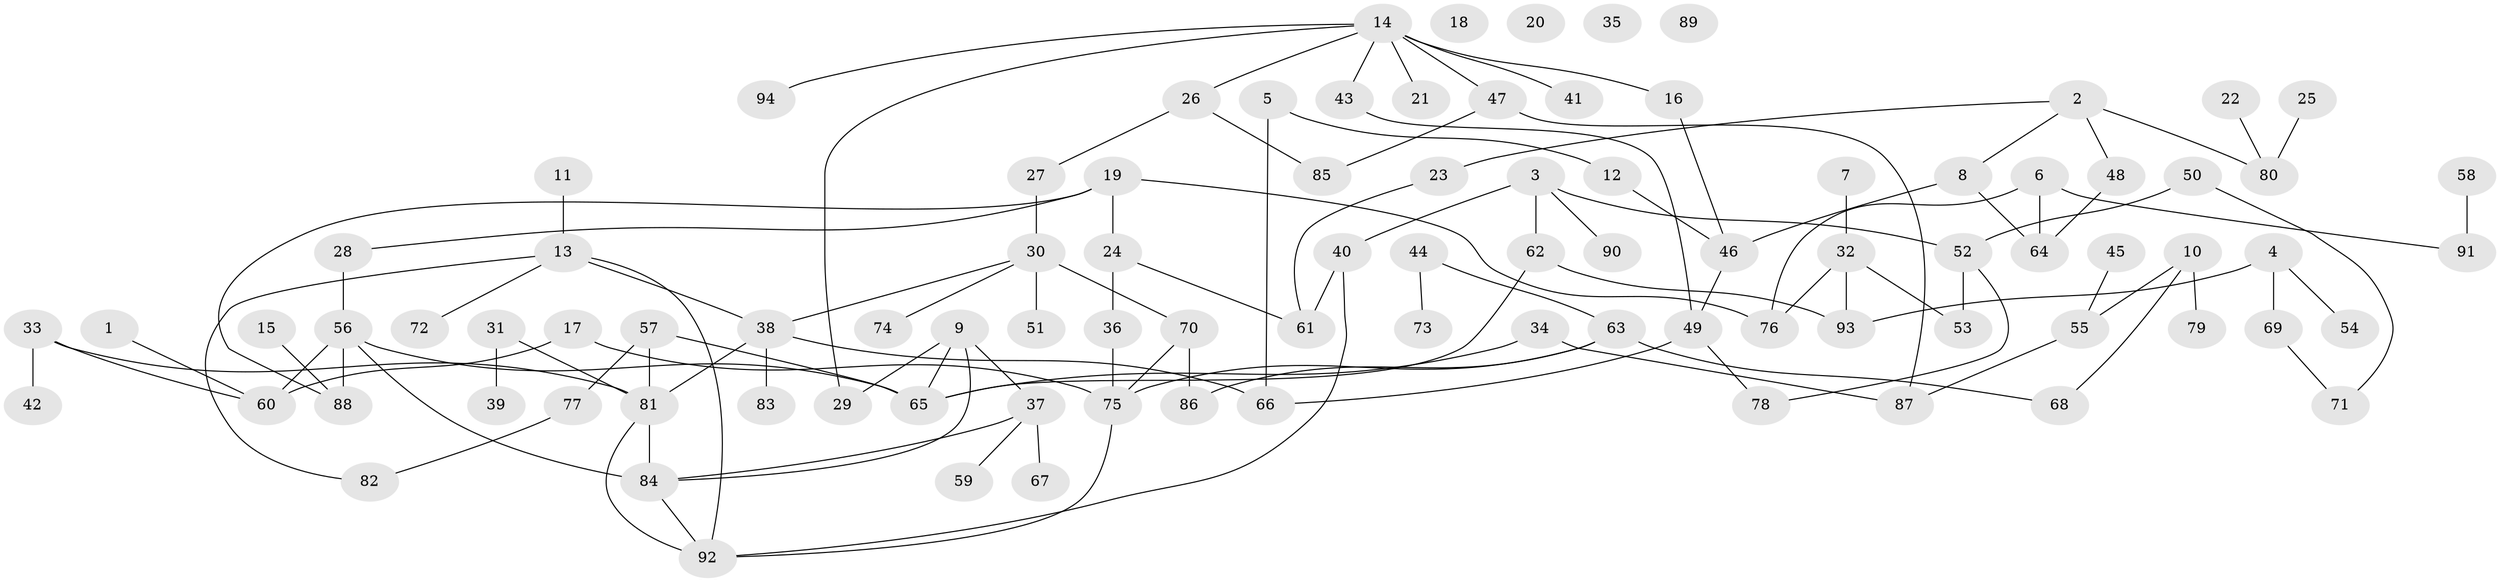 // Generated by graph-tools (version 1.1) at 2025/00/03/09/25 03:00:41]
// undirected, 94 vertices, 117 edges
graph export_dot {
graph [start="1"]
  node [color=gray90,style=filled];
  1;
  2;
  3;
  4;
  5;
  6;
  7;
  8;
  9;
  10;
  11;
  12;
  13;
  14;
  15;
  16;
  17;
  18;
  19;
  20;
  21;
  22;
  23;
  24;
  25;
  26;
  27;
  28;
  29;
  30;
  31;
  32;
  33;
  34;
  35;
  36;
  37;
  38;
  39;
  40;
  41;
  42;
  43;
  44;
  45;
  46;
  47;
  48;
  49;
  50;
  51;
  52;
  53;
  54;
  55;
  56;
  57;
  58;
  59;
  60;
  61;
  62;
  63;
  64;
  65;
  66;
  67;
  68;
  69;
  70;
  71;
  72;
  73;
  74;
  75;
  76;
  77;
  78;
  79;
  80;
  81;
  82;
  83;
  84;
  85;
  86;
  87;
  88;
  89;
  90;
  91;
  92;
  93;
  94;
  1 -- 60;
  2 -- 8;
  2 -- 23;
  2 -- 48;
  2 -- 80;
  3 -- 40;
  3 -- 52;
  3 -- 62;
  3 -- 90;
  4 -- 54;
  4 -- 69;
  4 -- 93;
  5 -- 12;
  5 -- 66;
  6 -- 64;
  6 -- 76;
  6 -- 91;
  7 -- 32;
  8 -- 46;
  8 -- 64;
  9 -- 29;
  9 -- 37;
  9 -- 65;
  9 -- 84;
  10 -- 55;
  10 -- 68;
  10 -- 79;
  11 -- 13;
  12 -- 46;
  13 -- 38;
  13 -- 72;
  13 -- 82;
  13 -- 92;
  14 -- 16;
  14 -- 21;
  14 -- 26;
  14 -- 29;
  14 -- 41;
  14 -- 43;
  14 -- 47;
  14 -- 94;
  15 -- 88;
  16 -- 46;
  17 -- 60;
  17 -- 75;
  19 -- 24;
  19 -- 28;
  19 -- 76;
  19 -- 88;
  22 -- 80;
  23 -- 61;
  24 -- 36;
  24 -- 61;
  25 -- 80;
  26 -- 27;
  26 -- 85;
  27 -- 30;
  28 -- 56;
  30 -- 38;
  30 -- 51;
  30 -- 70;
  30 -- 74;
  31 -- 39;
  31 -- 81;
  32 -- 53;
  32 -- 76;
  32 -- 93;
  33 -- 42;
  33 -- 60;
  33 -- 81;
  34 -- 65;
  34 -- 87;
  36 -- 75;
  37 -- 59;
  37 -- 67;
  37 -- 84;
  38 -- 66;
  38 -- 81;
  38 -- 83;
  40 -- 61;
  40 -- 92;
  43 -- 49;
  44 -- 63;
  44 -- 73;
  45 -- 55;
  46 -- 49;
  47 -- 85;
  47 -- 87;
  48 -- 64;
  49 -- 66;
  49 -- 78;
  50 -- 52;
  50 -- 71;
  52 -- 53;
  52 -- 78;
  55 -- 87;
  56 -- 60;
  56 -- 65;
  56 -- 84;
  56 -- 88;
  57 -- 65;
  57 -- 77;
  57 -- 81;
  58 -- 91;
  62 -- 65;
  62 -- 93;
  63 -- 68;
  63 -- 75;
  63 -- 86;
  69 -- 71;
  70 -- 75;
  70 -- 86;
  75 -- 92;
  77 -- 82;
  81 -- 84;
  81 -- 92;
  84 -- 92;
}
